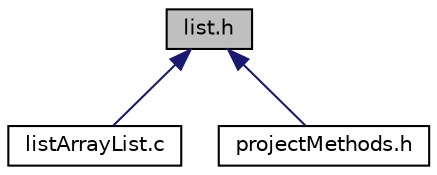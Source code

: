 digraph "list.h"
{
 // LATEX_PDF_SIZE
  edge [fontname="Helvetica",fontsize="10",labelfontname="Helvetica",labelfontsize="10"];
  node [fontname="Helvetica",fontsize="10",shape=record];
  Node1 [label="list.h",height=0.2,width=0.4,color="black", fillcolor="grey75", style="filled", fontcolor="black",tooltip="Definition of the ADT List in C."];
  Node1 -> Node2 [dir="back",color="midnightblue",fontsize="10",style="solid"];
  Node2 [label="listArrayList.c",height=0.2,width=0.4,color="black", fillcolor="white", style="filled",URL="$listArrayList_8c.html",tooltip="Provides an implementation of the ADT List with an array list as the underlying data structure."];
  Node1 -> Node3 [dir="back",color="midnightblue",fontsize="10",style="solid"];
  Node3 [label="projectMethods.h",height=0.2,width=0.4,color="black", fillcolor="white", style="filled",URL="$projectMethods_8h.html",tooltip="Definition of all methods that allow the project to run."];
}
